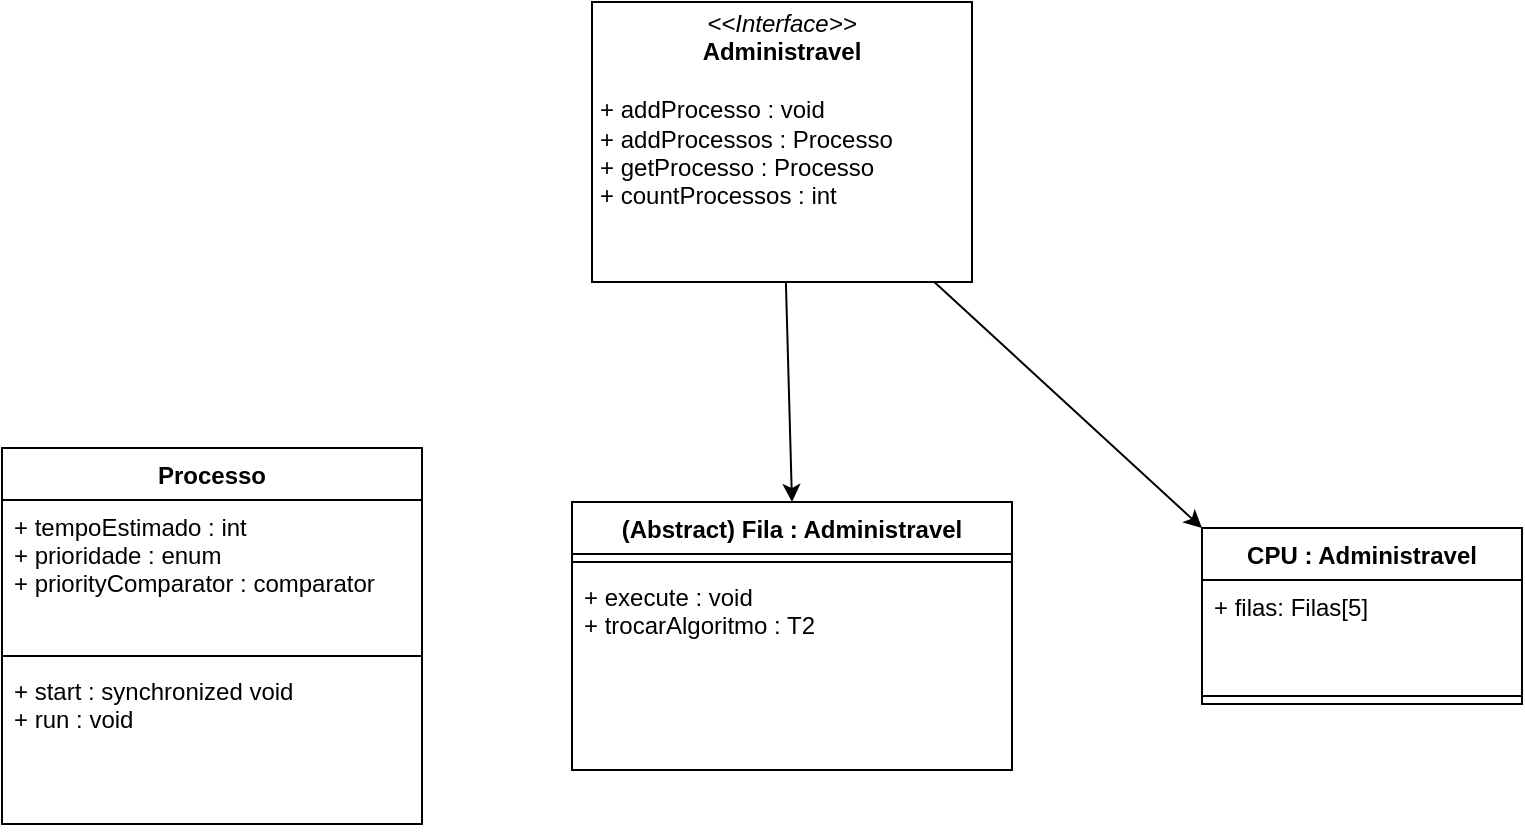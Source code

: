 <mxfile>
    <diagram id="HRJMGzZ2f27RzA9MsVsL" name="Diagrama Lógico">
        <mxGraphModel dx="1086" dy="1884" grid="1" gridSize="10" guides="1" tooltips="1" connect="1" arrows="1" fold="1" page="1" pageScale="1" pageWidth="850" pageHeight="1100" math="0" shadow="0">
            <root>
                <mxCell id="0"/>
                <mxCell id="1" parent="0"/>
                <mxCell id="y5gjZteBVcNQHOtyJxDD-14" value="Processo" style="swimlane;fontStyle=1;align=center;verticalAlign=top;childLayout=stackLayout;horizontal=1;startSize=26;horizontalStack=0;resizeParent=1;resizeParentMax=0;resizeLast=0;collapsible=1;marginBottom=0;glass=0;" parent="1" vertex="1">
                    <mxGeometry x="30" y="173" width="210" height="188" as="geometry"/>
                </mxCell>
                <mxCell id="y5gjZteBVcNQHOtyJxDD-15" value="+ tempoEstimado : int&#10;+ prioridade : enum&#10;+ priorityComparator : comparator" style="text;strokeColor=none;fillColor=none;align=left;verticalAlign=top;spacingLeft=4;spacingRight=4;overflow=hidden;rotatable=0;points=[[0,0.5],[1,0.5]];portConstraint=eastwest;glass=0;" parent="y5gjZteBVcNQHOtyJxDD-14" vertex="1">
                    <mxGeometry y="26" width="210" height="74" as="geometry"/>
                </mxCell>
                <mxCell id="y5gjZteBVcNQHOtyJxDD-16" value="" style="line;strokeWidth=1;fillColor=none;align=left;verticalAlign=middle;spacingTop=-1;spacingLeft=3;spacingRight=3;rotatable=0;labelPosition=right;points=[];portConstraint=eastwest;strokeColor=inherit;glass=0;" parent="y5gjZteBVcNQHOtyJxDD-14" vertex="1">
                    <mxGeometry y="100" width="210" height="8" as="geometry"/>
                </mxCell>
                <mxCell id="y5gjZteBVcNQHOtyJxDD-17" value="+ start : synchronized void&#10;+ run : void" style="text;strokeColor=none;fillColor=none;align=left;verticalAlign=top;spacingLeft=4;spacingRight=4;overflow=hidden;rotatable=0;points=[[0,0.5],[1,0.5]];portConstraint=eastwest;glass=0;" parent="y5gjZteBVcNQHOtyJxDD-14" vertex="1">
                    <mxGeometry y="108" width="210" height="80" as="geometry"/>
                </mxCell>
                <mxCell id="y5gjZteBVcNQHOtyJxDD-18" value="(Abstract) Fila : Administravel" style="swimlane;fontStyle=1;align=center;verticalAlign=top;childLayout=stackLayout;horizontal=1;startSize=26;horizontalStack=0;resizeParent=1;resizeParentMax=0;resizeLast=0;collapsible=1;marginBottom=0;glass=0;" parent="1" vertex="1">
                    <mxGeometry x="315" y="200" width="220" height="134" as="geometry"/>
                </mxCell>
                <mxCell id="y5gjZteBVcNQHOtyJxDD-20" value="" style="line;strokeWidth=1;fillColor=none;align=left;verticalAlign=middle;spacingTop=-1;spacingLeft=3;spacingRight=3;rotatable=0;labelPosition=right;points=[];portConstraint=eastwest;strokeColor=inherit;glass=0;" parent="y5gjZteBVcNQHOtyJxDD-18" vertex="1">
                    <mxGeometry y="26" width="220" height="8" as="geometry"/>
                </mxCell>
                <mxCell id="y5gjZteBVcNQHOtyJxDD-21" value="+ execute : void&#10;+ trocarAlgoritmo : T2&#10;" style="text;strokeColor=none;fillColor=none;align=left;verticalAlign=top;spacingLeft=4;spacingRight=4;overflow=hidden;rotatable=0;points=[[0,0.5],[1,0.5]];portConstraint=eastwest;glass=0;" parent="y5gjZteBVcNQHOtyJxDD-18" vertex="1">
                    <mxGeometry y="34" width="220" height="100" as="geometry"/>
                </mxCell>
                <mxCell id="5" style="edgeStyle=none;html=1;entryX=0.5;entryY=0;entryDx=0;entryDy=0;" edge="1" parent="1" source="y5gjZteBVcNQHOtyJxDD-22" target="y5gjZteBVcNQHOtyJxDD-18">
                    <mxGeometry relative="1" as="geometry"/>
                </mxCell>
                <mxCell id="7" style="edgeStyle=none;html=1;entryX=0;entryY=0;entryDx=0;entryDy=0;" edge="1" parent="1" source="y5gjZteBVcNQHOtyJxDD-22" target="2">
                    <mxGeometry relative="1" as="geometry"/>
                </mxCell>
                <mxCell id="y5gjZteBVcNQHOtyJxDD-22" value="&lt;p style=&quot;margin:0px;margin-top:4px;text-align:center;&quot;&gt;&lt;i&gt;&amp;lt;&amp;lt;Interface&amp;gt;&amp;gt;&lt;/i&gt;&lt;br&gt;&lt;b&gt;Administravel&lt;/b&gt;&lt;/p&gt;&lt;p style=&quot;margin:0px;margin-left:4px;&quot;&gt;&lt;/p&gt;&lt;p style=&quot;margin:0px;margin-left:4px;&quot;&gt;&lt;br&gt;&lt;/p&gt;&lt;p style=&quot;margin:0px;margin-left:4px;&quot;&gt;+ addProcesso : void&lt;/p&gt;&lt;p style=&quot;margin:0px;margin-left:4px;&quot;&gt;+ addProcessos : Processo&lt;br&gt;+ getProcesso : Processo&lt;/p&gt;&lt;p style=&quot;margin:0px;margin-left:4px;&quot;&gt;+ countProcessos : int&lt;/p&gt;" style="verticalAlign=top;align=left;overflow=fill;fontSize=12;fontFamily=Helvetica;html=1;glass=0;" parent="1" vertex="1">
                    <mxGeometry x="325" y="-50" width="190" height="140" as="geometry"/>
                </mxCell>
                <mxCell id="2" value="CPU : Administravel" style="swimlane;fontStyle=1;align=center;verticalAlign=top;childLayout=stackLayout;horizontal=1;startSize=26;horizontalStack=0;resizeParent=1;resizeParentMax=0;resizeLast=0;collapsible=1;marginBottom=0;" parent="1" vertex="1">
                    <mxGeometry x="630" y="213" width="160" height="88" as="geometry"/>
                </mxCell>
                <mxCell id="3" value="+ filas: Filas[5]" style="text;strokeColor=none;fillColor=none;align=left;verticalAlign=top;spacingLeft=4;spacingRight=4;overflow=hidden;rotatable=0;points=[[0,0.5],[1,0.5]];portConstraint=eastwest;" parent="2" vertex="1">
                    <mxGeometry y="26" width="160" height="54" as="geometry"/>
                </mxCell>
                <mxCell id="4" value="" style="line;strokeWidth=1;fillColor=none;align=left;verticalAlign=middle;spacingTop=-1;spacingLeft=3;spacingRight=3;rotatable=0;labelPosition=right;points=[];portConstraint=eastwest;strokeColor=inherit;" parent="2" vertex="1">
                    <mxGeometry y="80" width="160" height="8" as="geometry"/>
                </mxCell>
            </root>
        </mxGraphModel>
    </diagram>
</mxfile>